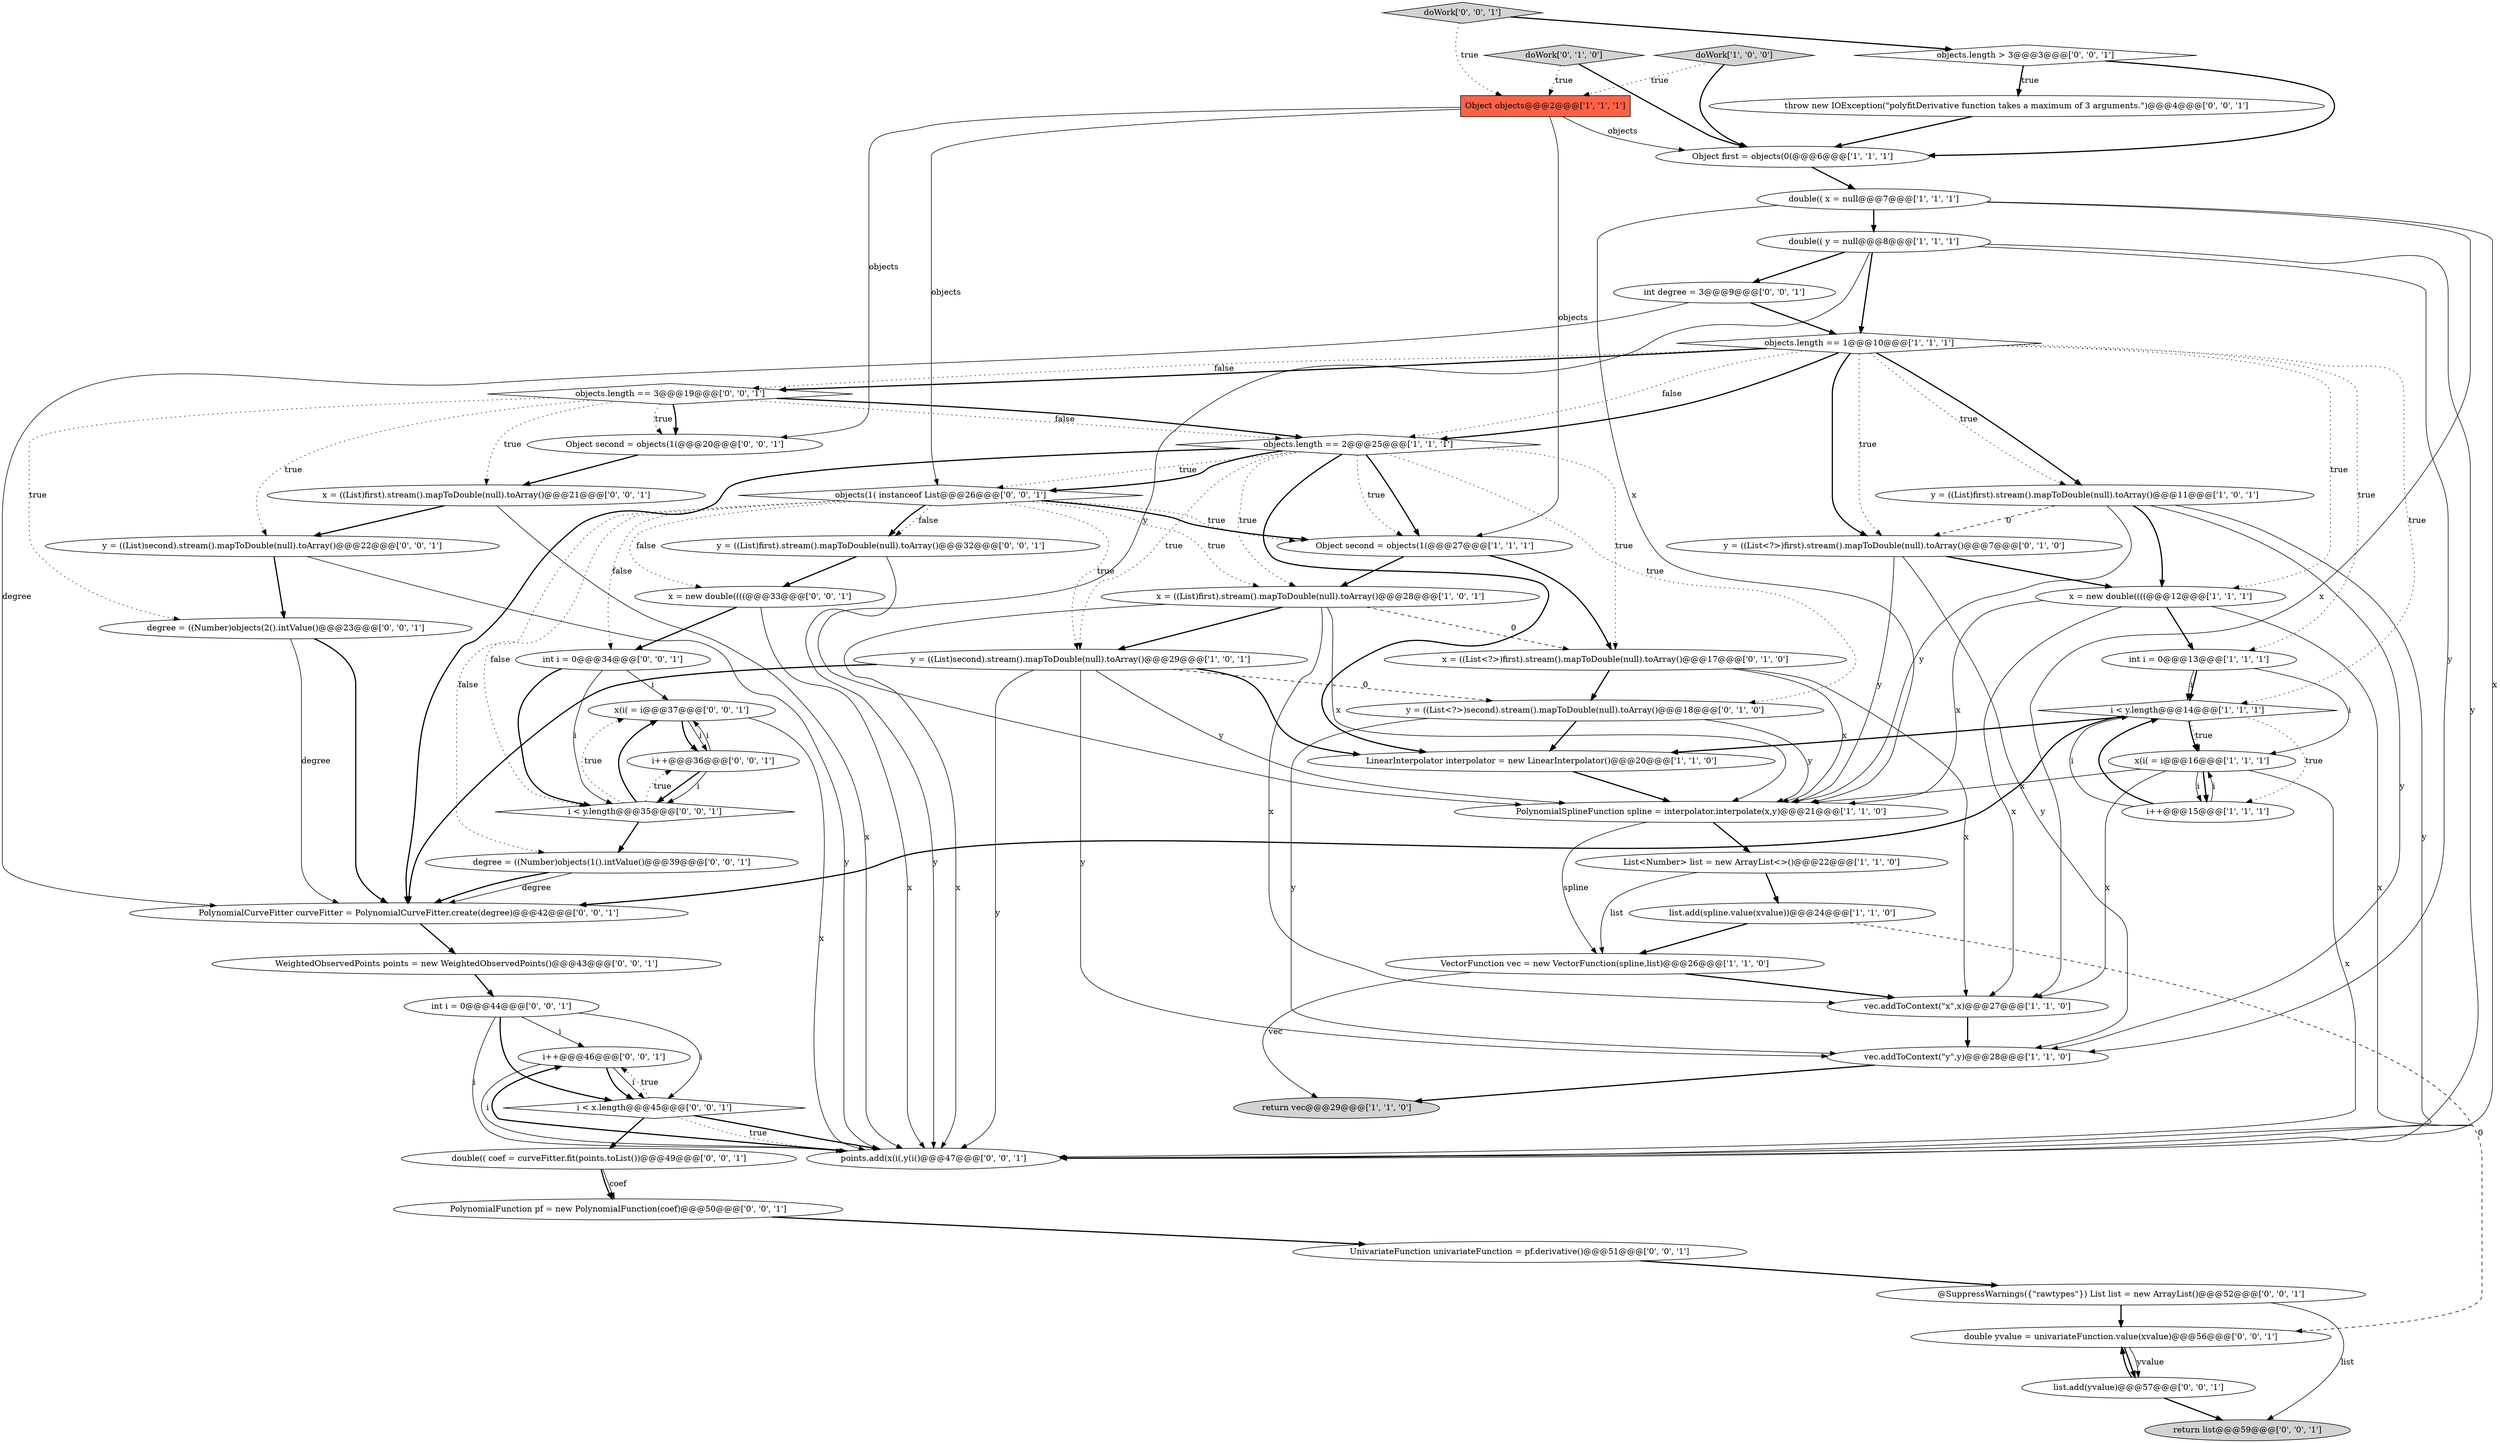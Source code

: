 digraph {
51 [style = filled, label = "x = ((List)first).stream().mapToDouble(null).toArray()@@@21@@@['0', '0', '1']", fillcolor = white, shape = ellipse image = "AAA0AAABBB3BBB"];
34 [style = filled, label = "x(i( = i@@@37@@@['0', '0', '1']", fillcolor = white, shape = ellipse image = "AAA0AAABBB3BBB"];
12 [style = filled, label = "vec.addToContext(\"y\",y)@@@28@@@['1', '1', '0']", fillcolor = white, shape = ellipse image = "AAA0AAABBB1BBB"];
30 [style = filled, label = "degree = ((Number)objects(2().intValue()@@@23@@@['0', '0', '1']", fillcolor = white, shape = ellipse image = "AAA0AAABBB3BBB"];
24 [style = filled, label = "x = ((List<?>)first).stream().mapToDouble(null).toArray()@@@17@@@['0', '1', '0']", fillcolor = white, shape = ellipse image = "AAA1AAABBB2BBB"];
35 [style = filled, label = "UnivariateFunction univariateFunction = pf.derivative()@@@51@@@['0', '0', '1']", fillcolor = white, shape = ellipse image = "AAA0AAABBB3BBB"];
40 [style = filled, label = "return list@@@59@@@['0', '0', '1']", fillcolor = lightgray, shape = ellipse image = "AAA0AAABBB3BBB"];
49 [style = filled, label = "int i = 0@@@44@@@['0', '0', '1']", fillcolor = white, shape = ellipse image = "AAA0AAABBB3BBB"];
14 [style = filled, label = "Object first = objects(0(@@@6@@@['1', '1', '1']", fillcolor = white, shape = ellipse image = "AAA0AAABBB1BBB"];
1 [style = filled, label = "double(( y = null@@@8@@@['1', '1', '1']", fillcolor = white, shape = ellipse image = "AAA0AAABBB1BBB"];
28 [style = filled, label = "degree = ((Number)objects(1().intValue()@@@39@@@['0', '0', '1']", fillcolor = white, shape = ellipse image = "AAA0AAABBB3BBB"];
31 [style = filled, label = "int degree = 3@@@9@@@['0', '0', '1']", fillcolor = white, shape = ellipse image = "AAA0AAABBB3BBB"];
38 [style = filled, label = "objects.length > 3@@@3@@@['0', '0', '1']", fillcolor = white, shape = diamond image = "AAA0AAABBB3BBB"];
7 [style = filled, label = "y = ((List)second).stream().mapToDouble(null).toArray()@@@29@@@['1', '0', '1']", fillcolor = white, shape = ellipse image = "AAA0AAABBB1BBB"];
46 [style = filled, label = "PolynomialFunction pf = new PolynomialFunction(coef)@@@50@@@['0', '0', '1']", fillcolor = white, shape = ellipse image = "AAA0AAABBB3BBB"];
50 [style = filled, label = "double(( coef = curveFitter.fit(points.toList())@@@49@@@['0', '0', '1']", fillcolor = white, shape = ellipse image = "AAA0AAABBB3BBB"];
53 [style = filled, label = "x = new double((((@@@33@@@['0', '0', '1']", fillcolor = white, shape = ellipse image = "AAA0AAABBB3BBB"];
13 [style = filled, label = "return vec@@@29@@@['1', '1', '0']", fillcolor = lightgray, shape = ellipse image = "AAA0AAABBB1BBB"];
36 [style = filled, label = "i < y.length@@@35@@@['0', '0', '1']", fillcolor = white, shape = diamond image = "AAA0AAABBB3BBB"];
2 [style = filled, label = "objects.length == 1@@@10@@@['1', '1', '1']", fillcolor = white, shape = diamond image = "AAA0AAABBB1BBB"];
52 [style = filled, label = "i++@@@46@@@['0', '0', '1']", fillcolor = white, shape = ellipse image = "AAA0AAABBB3BBB"];
6 [style = filled, label = "Object second = objects(1(@@@27@@@['1', '1', '1']", fillcolor = white, shape = ellipse image = "AAA0AAABBB1BBB"];
54 [style = filled, label = "objects.length == 3@@@19@@@['0', '0', '1']", fillcolor = white, shape = diamond image = "AAA0AAABBB3BBB"];
3 [style = filled, label = "list.add(spline.value(xvalue))@@@24@@@['1', '1', '0']", fillcolor = white, shape = ellipse image = "AAA0AAABBB1BBB"];
25 [style = filled, label = "y = ((List<?>)second).stream().mapToDouble(null).toArray()@@@18@@@['0', '1', '0']", fillcolor = white, shape = ellipse image = "AAA1AAABBB2BBB"];
32 [style = filled, label = "list.add(yvalue)@@@57@@@['0', '0', '1']", fillcolor = white, shape = ellipse image = "AAA0AAABBB3BBB"];
55 [style = filled, label = "y = ((List)first).stream().mapToDouble(null).toArray()@@@32@@@['0', '0', '1']", fillcolor = white, shape = ellipse image = "AAA0AAABBB3BBB"];
47 [style = filled, label = "doWork['0', '0', '1']", fillcolor = lightgray, shape = diamond image = "AAA0AAABBB3BBB"];
8 [style = filled, label = "int i = 0@@@13@@@['1', '1', '1']", fillcolor = white, shape = ellipse image = "AAA0AAABBB1BBB"];
9 [style = filled, label = "Object objects@@@2@@@['1', '1', '1']", fillcolor = tomato, shape = box image = "AAA0AAABBB1BBB"];
11 [style = filled, label = "i < y.length@@@14@@@['1', '1', '1']", fillcolor = white, shape = diamond image = "AAA0AAABBB1BBB"];
16 [style = filled, label = "vec.addToContext(\"x\",x)@@@27@@@['1', '1', '0']", fillcolor = white, shape = ellipse image = "AAA0AAABBB1BBB"];
18 [style = filled, label = "doWork['1', '0', '0']", fillcolor = lightgray, shape = diamond image = "AAA0AAABBB1BBB"];
22 [style = filled, label = "x(i( = i@@@16@@@['1', '1', '1']", fillcolor = white, shape = ellipse image = "AAA0AAABBB1BBB"];
17 [style = filled, label = "i++@@@15@@@['1', '1', '1']", fillcolor = white, shape = ellipse image = "AAA0AAABBB1BBB"];
39 [style = filled, label = "throw new IOException(\"polyfitDerivative function takes a maximum of 3 arguments.\")@@@4@@@['0', '0', '1']", fillcolor = white, shape = ellipse image = "AAA0AAABBB3BBB"];
29 [style = filled, label = "double yvalue = univariateFunction.value(xvalue)@@@56@@@['0', '0', '1']", fillcolor = white, shape = ellipse image = "AAA0AAABBB3BBB"];
48 [style = filled, label = "int i = 0@@@34@@@['0', '0', '1']", fillcolor = white, shape = ellipse image = "AAA0AAABBB3BBB"];
42 [style = filled, label = "@SuppressWarnings({\"rawtypes\"}) List list = new ArrayList()@@@52@@@['0', '0', '1']", fillcolor = white, shape = ellipse image = "AAA0AAABBB3BBB"];
41 [style = filled, label = "objects(1( instanceof List@@@26@@@['0', '0', '1']", fillcolor = white, shape = diamond image = "AAA0AAABBB3BBB"];
5 [style = filled, label = "PolynomialSplineFunction spline = interpolator.interpolate(x,y)@@@21@@@['1', '1', '0']", fillcolor = white, shape = ellipse image = "AAA0AAABBB1BBB"];
15 [style = filled, label = "y = ((List)first).stream().mapToDouble(null).toArray()@@@11@@@['1', '0', '1']", fillcolor = white, shape = ellipse image = "AAA0AAABBB1BBB"];
4 [style = filled, label = "VectorFunction vec = new VectorFunction(spline,list)@@@26@@@['1', '1', '0']", fillcolor = white, shape = ellipse image = "AAA0AAABBB1BBB"];
19 [style = filled, label = "objects.length == 2@@@25@@@['1', '1', '1']", fillcolor = white, shape = diamond image = "AAA0AAABBB1BBB"];
33 [style = filled, label = "PolynomialCurveFitter curveFitter = PolynomialCurveFitter.create(degree)@@@42@@@['0', '0', '1']", fillcolor = white, shape = ellipse image = "AAA0AAABBB3BBB"];
43 [style = filled, label = "y = ((List)second).stream().mapToDouble(null).toArray()@@@22@@@['0', '0', '1']", fillcolor = white, shape = ellipse image = "AAA0AAABBB3BBB"];
37 [style = filled, label = "i < x.length@@@45@@@['0', '0', '1']", fillcolor = white, shape = diamond image = "AAA0AAABBB3BBB"];
10 [style = filled, label = "x = new double((((@@@12@@@['1', '1', '1']", fillcolor = white, shape = ellipse image = "AAA0AAABBB1BBB"];
27 [style = filled, label = "y = ((List<?>)first).stream().mapToDouble(null).toArray()@@@7@@@['0', '1', '0']", fillcolor = white, shape = ellipse image = "AAA1AAABBB2BBB"];
44 [style = filled, label = "WeightedObservedPoints points = new WeightedObservedPoints()@@@43@@@['0', '0', '1']", fillcolor = white, shape = ellipse image = "AAA0AAABBB3BBB"];
23 [style = filled, label = "List<Number> list = new ArrayList<>()@@@22@@@['1', '1', '0']", fillcolor = white, shape = ellipse image = "AAA0AAABBB1BBB"];
26 [style = filled, label = "doWork['0', '1', '0']", fillcolor = lightgray, shape = diamond image = "AAA0AAABBB2BBB"];
0 [style = filled, label = "double(( x = null@@@7@@@['1', '1', '1']", fillcolor = white, shape = ellipse image = "AAA0AAABBB1BBB"];
20 [style = filled, label = "LinearInterpolator interpolator = new LinearInterpolator()@@@20@@@['1', '1', '0']", fillcolor = white, shape = ellipse image = "AAA0AAABBB1BBB"];
45 [style = filled, label = "i++@@@36@@@['0', '0', '1']", fillcolor = white, shape = ellipse image = "AAA0AAABBB3BBB"];
56 [style = filled, label = "Object second = objects(1(@@@20@@@['0', '0', '1']", fillcolor = white, shape = ellipse image = "AAA0AAABBB3BBB"];
21 [style = filled, label = "x = ((List)first).stream().mapToDouble(null).toArray()@@@28@@@['1', '0', '1']", fillcolor = white, shape = ellipse image = "AAA0AAABBB1BBB"];
57 [style = filled, label = "points.add(x(i(,y(i()@@@47@@@['0', '0', '1']", fillcolor = white, shape = ellipse image = "AAA0AAABBB3BBB"];
19->21 [style = dotted, label="true"];
54->19 [style = dotted, label="false"];
48->36 [style = bold, label=""];
11->22 [style = bold, label=""];
8->11 [style = solid, label="i"];
22->5 [style = solid, label="x"];
19->6 [style = bold, label=""];
21->57 [style = solid, label="x"];
2->8 [style = dotted, label="true"];
3->29 [style = dashed, label="0"];
35->42 [style = bold, label=""];
50->46 [style = bold, label=""];
45->34 [style = solid, label="i"];
38->39 [style = dotted, label="true"];
54->56 [style = bold, label=""];
14->0 [style = bold, label=""];
7->25 [style = dashed, label="0"];
45->36 [style = solid, label="i"];
19->33 [style = bold, label=""];
1->5 [style = solid, label="y"];
51->43 [style = bold, label=""];
0->57 [style = solid, label="x"];
41->55 [style = dotted, label="false"];
6->21 [style = bold, label=""];
16->12 [style = bold, label=""];
34->57 [style = solid, label="x"];
29->32 [style = bold, label=""];
41->36 [style = dotted, label="false"];
37->52 [style = dotted, label="true"];
44->49 [style = bold, label=""];
36->28 [style = bold, label=""];
2->54 [style = dotted, label="false"];
27->12 [style = solid, label="y"];
7->12 [style = solid, label="y"];
10->16 [style = solid, label="x"];
36->34 [style = dotted, label="true"];
1->12 [style = solid, label="y"];
37->57 [style = dotted, label="true"];
22->17 [style = solid, label="i"];
1->2 [style = bold, label=""];
17->11 [style = solid, label="i"];
38->39 [style = bold, label=""];
49->37 [style = solid, label="i"];
26->9 [style = dotted, label="true"];
39->14 [style = bold, label=""];
55->57 [style = solid, label="y"];
21->24 [style = dashed, label="0"];
57->52 [style = bold, label=""];
11->20 [style = bold, label=""];
24->16 [style = solid, label="x"];
2->19 [style = dotted, label="false"];
19->24 [style = dotted, label="true"];
31->33 [style = solid, label="degree"];
28->33 [style = solid, label="degree"];
22->17 [style = bold, label=""];
7->20 [style = bold, label=""];
12->13 [style = bold, label=""];
22->16 [style = solid, label="x"];
52->57 [style = solid, label="i"];
23->4 [style = solid, label="list"];
28->33 [style = bold, label=""];
42->40 [style = solid, label="list"];
47->38 [style = bold, label=""];
30->33 [style = solid, label="degree"];
17->11 [style = bold, label=""];
15->57 [style = solid, label="y"];
2->27 [style = bold, label=""];
49->37 [style = bold, label=""];
24->25 [style = bold, label=""];
17->22 [style = solid, label="i"];
9->6 [style = solid, label="objects"];
32->29 [style = bold, label=""];
18->9 [style = dotted, label="true"];
42->29 [style = bold, label=""];
7->57 [style = solid, label="y"];
41->28 [style = dotted, label="false"];
1->57 [style = solid, label="y"];
2->54 [style = bold, label=""];
25->12 [style = solid, label="y"];
54->19 [style = bold, label=""];
56->51 [style = bold, label=""];
1->31 [style = bold, label=""];
2->27 [style = dotted, label="true"];
7->33 [style = bold, label=""];
54->56 [style = dotted, label="true"];
32->40 [style = bold, label=""];
21->16 [style = solid, label="x"];
4->16 [style = bold, label=""];
49->52 [style = solid, label="i"];
20->5 [style = bold, label=""];
15->5 [style = solid, label="y"];
10->8 [style = bold, label=""];
5->4 [style = solid, label="spline"];
34->45 [style = bold, label=""];
50->46 [style = solid, label="coef"];
6->24 [style = bold, label=""];
4->13 [style = solid, label="vec"];
26->14 [style = bold, label=""];
11->17 [style = dotted, label="true"];
41->48 [style = dotted, label="false"];
37->57 [style = bold, label=""];
2->19 [style = bold, label=""];
48->34 [style = solid, label="i"];
30->33 [style = bold, label=""];
41->7 [style = dotted, label="true"];
2->15 [style = dotted, label="true"];
41->21 [style = dotted, label="true"];
53->48 [style = bold, label=""];
9->14 [style = solid, label="objects"];
21->7 [style = bold, label=""];
9->56 [style = solid, label="objects"];
55->53 [style = bold, label=""];
19->25 [style = dotted, label="true"];
15->12 [style = solid, label="y"];
19->41 [style = dotted, label="true"];
43->30 [style = bold, label=""];
29->32 [style = solid, label="yvalue"];
41->53 [style = dotted, label="false"];
18->14 [style = bold, label=""];
19->6 [style = dotted, label="true"];
36->45 [style = dotted, label="true"];
15->27 [style = dashed, label="0"];
54->30 [style = dotted, label="true"];
15->10 [style = bold, label=""];
3->4 [style = bold, label=""];
7->5 [style = solid, label="y"];
54->43 [style = dotted, label="true"];
0->5 [style = solid, label="x"];
23->3 [style = bold, label=""];
2->11 [style = dotted, label="true"];
11->33 [style = bold, label=""];
41->6 [style = bold, label=""];
52->37 [style = bold, label=""];
38->14 [style = bold, label=""];
51->57 [style = solid, label="x"];
25->5 [style = solid, label="y"];
25->20 [style = bold, label=""];
0->16 [style = solid, label="x"];
19->20 [style = bold, label=""];
41->55 [style = bold, label=""];
21->5 [style = solid, label="x"];
10->57 [style = solid, label="x"];
27->5 [style = solid, label="y"];
41->6 [style = dotted, label="true"];
9->41 [style = solid, label="objects"];
10->5 [style = solid, label="x"];
22->57 [style = solid, label="x"];
33->44 [style = bold, label=""];
19->7 [style = dotted, label="true"];
54->51 [style = dotted, label="true"];
0->1 [style = bold, label=""];
2->10 [style = dotted, label="true"];
49->57 [style = solid, label="i"];
37->50 [style = bold, label=""];
45->36 [style = bold, label=""];
8->11 [style = bold, label=""];
47->9 [style = dotted, label="true"];
5->23 [style = bold, label=""];
36->34 [style = bold, label=""];
46->35 [style = bold, label=""];
27->10 [style = bold, label=""];
31->2 [style = bold, label=""];
24->5 [style = solid, label="x"];
52->37 [style = solid, label="i"];
19->41 [style = bold, label=""];
43->57 [style = solid, label="y"];
34->45 [style = solid, label="i"];
8->22 [style = solid, label="i"];
11->22 [style = dotted, label="true"];
48->36 [style = solid, label="i"];
2->15 [style = bold, label=""];
53->57 [style = solid, label="x"];
}
